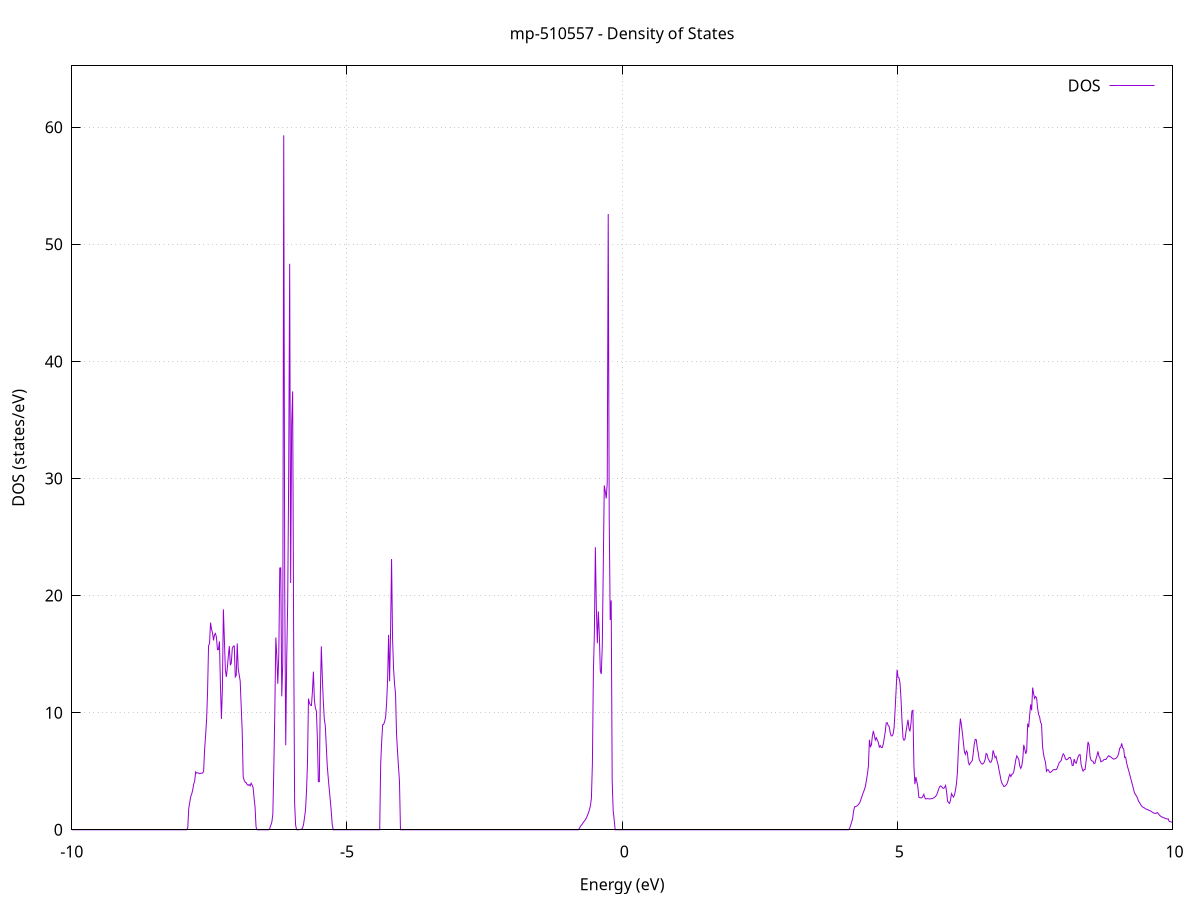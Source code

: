 set title 'mp-510557 - Density of States'
set xlabel 'Energy (eV)'
set ylabel 'DOS (states/eV)'
set grid
set xrange [-10:10]
set yrange [0:65.235]
set xzeroaxis lt -1
set terminal png size 800,600
set output 'mp-510557_dos_gnuplot.png'
plot '-' using 1:2 with lines title 'DOS'
-23.639300 0.000000
-23.621300 0.000000
-23.603300 0.000000
-23.585400 0.000000
-23.567400 0.000000
-23.549400 0.000000
-23.531400 0.000000
-23.513400 0.000000
-23.495500 0.000000
-23.477500 0.000000
-23.459500 0.000000
-23.441500 0.000000
-23.423600 0.000000
-23.405600 0.000000
-23.387600 0.000000
-23.369600 0.000000
-23.351700 0.000000
-23.333700 0.000000
-23.315700 0.000000
-23.297700 0.000000
-23.279800 0.000000
-23.261800 0.000000
-23.243800 0.000000
-23.225800 0.000000
-23.207900 0.000000
-23.189900 0.000000
-23.171900 0.000000
-23.153900 0.000000
-23.136000 0.000000
-23.118000 0.000000
-23.100000 0.000000
-23.082000 0.000000
-23.064100 0.000000
-23.046100 0.000000
-23.028100 0.000000
-23.010100 0.000000
-22.992200 0.000000
-22.974200 0.000000
-22.956200 0.000000
-22.938200 0.000000
-22.920200 0.000000
-22.902300 0.000000
-22.884300 0.000000
-22.866300 0.000000
-22.848300 0.000000
-22.830400 0.000000
-22.812400 0.000000
-22.794400 0.000000
-22.776400 0.000000
-22.758500 0.000000
-22.740500 0.000000
-22.722500 0.000000
-22.704500 0.000000
-22.686600 0.000000
-22.668600 0.000000
-22.650600 0.000000
-22.632600 0.000000
-22.614700 0.000000
-22.596700 0.000000
-22.578700 0.000000
-22.560700 0.000000
-22.542800 0.000000
-22.524800 0.000000
-22.506800 0.000000
-22.488800 0.000000
-22.470900 0.000000
-22.452900 0.000000
-22.434900 0.000000
-22.416900 0.000000
-22.399000 0.000000
-22.381000 0.000000
-22.363000 0.000000
-22.345000 0.000000
-22.327100 0.000000
-22.309100 0.000000
-22.291100 0.000000
-22.273100 0.000000
-22.255100 0.000000
-22.237200 0.000000
-22.219200 0.000000
-22.201200 0.000000
-22.183200 0.000000
-22.165300 0.000000
-22.147300 0.000000
-22.129300 0.000000
-22.111300 0.000000
-22.093400 0.000000
-22.075400 0.000000
-22.057400 0.000000
-22.039400 0.000000
-22.021500 0.000000
-22.003500 8.713000
-21.985500 101.823800
-21.967500 86.022000
-21.949600 0.000000
-21.931600 0.000000
-21.913600 0.000000
-21.895600 0.000000
-21.877700 0.000000
-21.859700 0.000000
-21.841700 0.000000
-21.823700 0.000000
-21.805800 0.000000
-21.787800 0.000000
-21.769800 0.000000
-21.751800 0.000000
-21.733900 0.000000
-21.715900 0.000000
-21.697900 0.000000
-21.679900 0.000000
-21.662000 0.000000
-21.644000 0.000000
-21.626000 0.000000
-21.608000 0.000000
-21.590000 0.000000
-21.572100 0.000000
-21.554100 0.000000
-21.536100 0.000000
-21.518100 0.000000
-21.500200 0.000000
-21.482200 0.000000
-21.464200 0.000000
-21.446200 0.000000
-21.428300 0.000000
-21.410300 0.000000
-21.392300 0.000000
-21.374300 0.000000
-21.356400 0.000000
-21.338400 0.000000
-21.320400 0.000000
-21.302400 0.000000
-21.284500 0.000000
-21.266500 0.000000
-21.248500 0.000000
-21.230500 0.000000
-21.212600 0.000000
-21.194600 0.000000
-21.176600 0.000000
-21.158600 0.000000
-21.140700 0.000000
-21.122700 0.000000
-21.104700 0.000000
-21.086700 0.000000
-21.068800 0.000000
-21.050800 0.000000
-21.032800 0.000000
-21.014800 0.000000
-20.996800 0.000000
-20.978900 0.000000
-20.960900 0.000000
-20.942900 0.000000
-20.924900 0.000000
-20.907000 0.000000
-20.889000 0.000000
-20.871000 0.000000
-20.853000 0.000000
-20.835100 0.000000
-20.817100 0.000000
-20.799100 0.000000
-20.781100 0.000000
-20.763200 0.000000
-20.745200 0.000000
-20.727200 0.000000
-20.709200 0.000000
-20.691300 0.000000
-20.673300 0.000000
-20.655300 0.000000
-20.637300 0.000000
-20.619400 0.000000
-20.601400 0.000000
-20.583400 0.000000
-20.565400 0.000000
-20.547500 0.000000
-20.529500 0.000000
-20.511500 0.000000
-20.493500 0.000000
-20.475600 0.000000
-20.457600 0.000000
-20.439600 0.000000
-20.421600 0.000000
-20.403700 0.000000
-20.385700 0.000000
-20.367700 0.000000
-20.349700 0.000000
-20.331700 0.000000
-20.313800 0.000000
-20.295800 0.000000
-20.277800 50.570800
-20.259800 45.095500
-20.241900 11.942000
-20.223900 40.891300
-20.205900 53.400100
-20.187900 0.544000
-20.170000 0.000000
-20.152000 0.000000
-20.134000 0.000000
-20.116000 0.000000
-20.098100 0.000000
-20.080100 0.000000
-20.062100 0.000000
-20.044100 0.000000
-20.026200 0.000000
-20.008200 0.000000
-19.990200 0.000000
-19.972200 0.000000
-19.954300 0.000000
-19.936300 0.000000
-19.918300 0.000000
-19.900300 0.000000
-19.882400 0.000000
-19.864400 0.000000
-19.846400 0.000000
-19.828400 0.000000
-19.810500 0.000000
-19.792500 0.000000
-19.774500 0.000000
-19.756500 0.000000
-19.738600 0.000000
-19.720600 0.000000
-19.702600 0.000000
-19.684600 0.000000
-19.666600 0.000000
-19.648700 0.000000
-19.630700 0.000000
-19.612700 0.000000
-19.594700 0.000000
-19.576800 0.000000
-19.558800 0.000000
-19.540800 0.000000
-19.522800 0.000000
-19.504900 0.000000
-19.486900 0.000000
-19.468900 0.000000
-19.450900 0.000000
-19.433000 0.000000
-19.415000 0.000000
-19.397000 0.000000
-19.379000 0.000000
-19.361100 0.000000
-19.343100 0.000000
-19.325100 0.000000
-19.307100 0.000000
-19.289200 0.000000
-19.271200 0.000000
-19.253200 0.000000
-19.235200 0.000000
-19.217300 0.000000
-19.199300 0.000000
-19.181300 0.000000
-19.163300 0.000000
-19.145400 0.000000
-19.127400 0.000000
-19.109400 0.000000
-19.091400 0.000000
-19.073400 0.000000
-19.055500 0.000000
-19.037500 0.000000
-19.019500 0.000000
-19.001500 0.000000
-18.983600 0.000000
-18.965600 0.000000
-18.947600 0.000000
-18.929600 0.000000
-18.911700 0.000000
-18.893700 0.000000
-18.875700 0.000000
-18.857700 0.000000
-18.839800 0.000000
-18.821800 0.000000
-18.803800 0.000000
-18.785800 0.000000
-18.767900 0.000000
-18.749900 0.000000
-18.731900 0.000000
-18.713900 0.000000
-18.696000 0.000000
-18.678000 0.000000
-18.660000 0.000000
-18.642000 0.000000
-18.624100 0.000000
-18.606100 0.000000
-18.588100 0.000000
-18.570100 0.000000
-18.552200 0.000000
-18.534200 0.000000
-18.516200 0.000000
-18.498200 0.000000
-18.480300 0.000000
-18.462300 0.000000
-18.444300 0.000000
-18.426300 0.000000
-18.408300 0.000000
-18.390400 0.000000
-18.372400 0.000000
-18.354400 0.000000
-18.336400 0.000000
-18.318500 0.000000
-18.300500 0.000000
-18.282500 0.000000
-18.264500 0.000000
-18.246600 0.000000
-18.228600 0.000000
-18.210600 0.000000
-18.192600 0.000000
-18.174700 0.000000
-18.156700 0.000000
-18.138700 0.000000
-18.120700 0.000000
-18.102800 0.000000
-18.084800 0.000000
-18.066800 0.000000
-18.048800 0.000000
-18.030900 0.000000
-18.012900 0.000000
-17.994900 0.000000
-17.976900 0.000000
-17.959000 0.000000
-17.941000 0.000000
-17.923000 0.000000
-17.905000 0.000000
-17.887100 0.000000
-17.869100 0.000000
-17.851100 0.000000
-17.833100 0.000000
-17.815200 0.000000
-17.797200 0.000000
-17.779200 0.000000
-17.761200 0.000000
-17.743200 0.000000
-17.725300 0.000000
-17.707300 0.000000
-17.689300 290.132900
-17.671300 0.000000
-17.653400 0.000000
-17.635400 0.000000
-17.617400 0.000000
-17.599400 0.000000
-17.581500 0.000000
-17.563500 0.000000
-17.545500 0.000000
-17.527500 0.000000
-17.509600 0.000000
-17.491600 0.000000
-17.473600 0.000000
-17.455600 0.000000
-17.437700 0.000000
-17.419700 0.000000
-17.401700 0.000000
-17.383700 0.000000
-17.365800 0.000000
-17.347800 0.000000
-17.329800 0.000000
-17.311800 0.000000
-17.293900 0.000000
-17.275900 0.000000
-17.257900 0.000000
-17.239900 0.000000
-17.222000 0.000000
-17.204000 0.000000
-17.186000 0.000000
-17.168000 0.000000
-17.150000 0.000000
-17.132100 0.000000
-17.114100 0.000000
-17.096100 0.000000
-17.078100 0.000000
-17.060200 0.000000
-17.042200 0.000000
-17.024200 0.000000
-17.006200 0.000000
-16.988300 0.000000
-16.970300 0.000000
-16.952300 0.000000
-16.934300 0.000000
-16.916400 0.000000
-16.898400 0.000000
-16.880400 0.000000
-16.862400 0.000000
-16.844500 0.000000
-16.826500 0.000000
-16.808500 0.000000
-16.790500 0.000000
-16.772600 0.000000
-16.754600 0.000000
-16.736600 0.000000
-16.718600 0.000000
-16.700700 0.000000
-16.682700 0.000000
-16.664700 0.000000
-16.646700 0.000000
-16.628800 0.000000
-16.610800 0.000000
-16.592800 0.000000
-16.574800 0.000000
-16.556900 0.000000
-16.538900 0.000000
-16.520900 0.000000
-16.502900 0.000000
-16.484900 0.000000
-16.467000 0.000000
-16.449000 0.000000
-16.431000 0.000000
-16.413000 0.000000
-16.395100 0.000000
-16.377100 0.000000
-16.359100 0.000000
-16.341100 0.000000
-16.323200 0.000000
-16.305200 0.000000
-16.287200 0.000000
-16.269200 0.000000
-16.251300 0.000000
-16.233300 0.000000
-16.215300 0.000000
-16.197300 0.000000
-16.179400 0.000000
-16.161400 0.000000
-16.143400 0.000000
-16.125400 0.000000
-16.107500 0.000000
-16.089500 0.000000
-16.071500 0.000000
-16.053500 0.000000
-16.035600 0.000000
-16.017600 0.000000
-15.999600 0.000000
-15.981600 0.000000
-15.963700 0.000000
-15.945700 0.000000
-15.927700 0.000000
-15.909700 0.000000
-15.891800 0.000000
-15.873800 0.000000
-15.855800 0.000000
-15.837800 0.000000
-15.819800 0.000000
-15.801900 0.000000
-15.783900 0.000000
-15.765900 0.000000
-15.747900 0.000000
-15.730000 0.000000
-15.712000 0.000000
-15.694000 0.000000
-15.676000 0.000000
-15.658100 0.000000
-15.640100 0.000000
-15.622100 0.000000
-15.604100 0.000000
-15.586200 0.000000
-15.568200 0.000000
-15.550200 0.000000
-15.532200 0.000000
-15.514300 0.000000
-15.496300 0.000000
-15.478300 0.000000
-15.460300 0.000000
-15.442400 0.000000
-15.424400 0.000000
-15.406400 0.000000
-15.388400 0.000000
-15.370500 0.000000
-15.352500 0.000000
-15.334500 0.000000
-15.316500 0.000000
-15.298600 0.000000
-15.280600 0.000000
-15.262600 0.000000
-15.244600 0.000000
-15.226700 0.000000
-15.208700 0.000000
-15.190700 0.000000
-15.172700 0.000000
-15.154700 0.000000
-15.136800 0.000000
-15.118800 0.000000
-15.100800 0.000000
-15.082800 0.000000
-15.064900 0.000000
-15.046900 0.000000
-15.028900 0.000000
-15.010900 0.000000
-14.993000 0.000000
-14.975000 0.000000
-14.957000 0.000000
-14.939000 0.000000
-14.921100 0.000000
-14.903100 0.000000
-14.885100 0.000000
-14.867100 0.000000
-14.849200 0.000000
-14.831200 0.000000
-14.813200 0.000000
-14.795200 0.000000
-14.777300 0.000000
-14.759300 0.000000
-14.741300 0.000000
-14.723300 0.000000
-14.705400 0.000000
-14.687400 0.000000
-14.669400 0.000000
-14.651400 0.000000
-14.633500 0.000000
-14.615500 0.000000
-14.597500 0.000000
-14.579500 0.000000
-14.561500 0.000000
-14.543600 0.000000
-14.525600 0.000000
-14.507600 0.000000
-14.489600 0.000000
-14.471700 0.000000
-14.453700 0.000000
-14.435700 0.000000
-14.417700 0.000000
-14.399800 0.000000
-14.381800 0.000000
-14.363800 0.000000
-14.345800 0.000000
-14.327900 0.000000
-14.309900 0.000000
-14.291900 0.000000
-14.273900 0.000000
-14.256000 0.000000
-14.238000 0.000000
-14.220000 0.000000
-14.202000 0.000000
-14.184100 0.000000
-14.166100 0.000000
-14.148100 0.000000
-14.130100 0.000000
-14.112200 0.000000
-14.094200 0.000000
-14.076200 0.000000
-14.058200 0.000000
-14.040300 0.000000
-14.022300 0.000000
-14.004300 0.000000
-13.986300 0.000000
-13.968400 0.000000
-13.950400 0.000000
-13.932400 0.000000
-13.914400 0.000000
-13.896400 0.000000
-13.878500 0.000000
-13.860500 0.000000
-13.842500 0.000000
-13.824500 0.000000
-13.806600 0.000000
-13.788600 0.000000
-13.770600 0.000000
-13.752600 0.000000
-13.734700 0.000000
-13.716700 0.000000
-13.698700 0.000000
-13.680700 0.000000
-13.662800 0.000000
-13.644800 0.000000
-13.626800 0.000000
-13.608800 0.000000
-13.590900 0.000000
-13.572900 0.000000
-13.554900 0.000000
-13.536900 0.000000
-13.519000 0.000000
-13.501000 0.000000
-13.483000 0.000000
-13.465000 0.000000
-13.447100 0.000000
-13.429100 0.000000
-13.411100 0.000000
-13.393100 0.000000
-13.375200 0.000000
-13.357200 0.000000
-13.339200 0.000000
-13.321200 0.000000
-13.303300 0.000000
-13.285300 0.000000
-13.267300 0.000000
-13.249300 0.000000
-13.231300 0.000000
-13.213400 0.000000
-13.195400 0.000000
-13.177400 0.000000
-13.159400 0.000000
-13.141500 0.000000
-13.123500 0.000000
-13.105500 0.000000
-13.087500 0.000000
-13.069600 0.000000
-13.051600 0.000000
-13.033600 0.000000
-13.015600 0.000000
-12.997700 0.000000
-12.979700 0.000000
-12.961700 0.000000
-12.943700 0.000000
-12.925800 0.000000
-12.907800 0.000000
-12.889800 0.000000
-12.871800 0.000000
-12.853900 0.000000
-12.835900 0.000000
-12.817900 0.000000
-12.799900 0.000000
-12.782000 0.000000
-12.764000 0.000000
-12.746000 0.000000
-12.728000 0.000000
-12.710100 0.000000
-12.692100 0.000000
-12.674100 0.000000
-12.656100 0.000000
-12.638100 0.000000
-12.620200 0.000000
-12.602200 0.000000
-12.584200 0.000000
-12.566200 0.000000
-12.548300 0.000000
-12.530300 0.000000
-12.512300 0.000000
-12.494300 0.000000
-12.476400 0.000000
-12.458400 0.000000
-12.440400 0.000000
-12.422400 0.000000
-12.404500 0.000000
-12.386500 0.000000
-12.368500 0.000000
-12.350500 0.000000
-12.332600 0.000000
-12.314600 0.000000
-12.296600 0.000000
-12.278600 0.000000
-12.260700 0.000000
-12.242700 0.000000
-12.224700 0.000000
-12.206700 0.000000
-12.188800 0.000000
-12.170800 0.000000
-12.152800 0.000000
-12.134800 0.000000
-12.116900 0.000000
-12.098900 0.000000
-12.080900 0.000000
-12.062900 0.000000
-12.045000 0.000000
-12.027000 0.000000
-12.009000 0.000000
-11.991000 0.000000
-11.973000 0.000000
-11.955100 0.000000
-11.937100 0.000000
-11.919100 0.000000
-11.901100 0.000000
-11.883200 0.000000
-11.865200 0.000000
-11.847200 0.000000
-11.829200 0.000000
-11.811300 0.000000
-11.793300 0.000000
-11.775300 0.000000
-11.757300 0.000000
-11.739400 0.000000
-11.721400 0.000000
-11.703400 0.000000
-11.685400 0.000000
-11.667500 0.000000
-11.649500 0.000000
-11.631500 0.000000
-11.613500 0.000000
-11.595600 0.000000
-11.577600 0.000000
-11.559600 0.000000
-11.541600 0.000000
-11.523700 0.000000
-11.505700 0.000000
-11.487700 0.000000
-11.469700 0.000000
-11.451800 0.000000
-11.433800 0.000000
-11.415800 0.000000
-11.397800 0.000000
-11.379900 0.000000
-11.361900 0.000000
-11.343900 0.000000
-11.325900 0.000000
-11.307900 0.000000
-11.290000 0.000000
-11.272000 0.000000
-11.254000 0.000000
-11.236000 0.000000
-11.218100 0.000000
-11.200100 0.000000
-11.182100 0.000000
-11.164100 0.000000
-11.146200 0.000000
-11.128200 0.000000
-11.110200 0.000000
-11.092200 0.000000
-11.074300 0.000000
-11.056300 0.000000
-11.038300 0.000000
-11.020300 0.000000
-11.002400 0.000000
-10.984400 0.000000
-10.966400 0.000000
-10.948400 0.000000
-10.930500 0.000000
-10.912500 0.000000
-10.894500 0.000000
-10.876500 0.000000
-10.858600 0.000000
-10.840600 0.000000
-10.822600 0.000000
-10.804600 0.000000
-10.786700 0.000000
-10.768700 0.000000
-10.750700 0.000000
-10.732700 0.000000
-10.714700 0.000000
-10.696800 0.000000
-10.678800 0.000000
-10.660800 0.000000
-10.642800 0.000000
-10.624900 0.000000
-10.606900 0.000000
-10.588900 0.000000
-10.570900 0.000000
-10.553000 0.000000
-10.535000 0.000000
-10.517000 0.000000
-10.499000 0.000000
-10.481100 0.000000
-10.463100 0.000000
-10.445100 0.000000
-10.427100 0.000000
-10.409200 0.000000
-10.391200 0.000000
-10.373200 0.000000
-10.355200 0.000000
-10.337300 0.000000
-10.319300 0.000000
-10.301300 0.000000
-10.283300 0.000000
-10.265400 0.000000
-10.247400 0.000000
-10.229400 0.000000
-10.211400 0.000000
-10.193500 0.000000
-10.175500 0.000000
-10.157500 0.000000
-10.139500 0.000000
-10.121600 0.000000
-10.103600 0.000000
-10.085600 0.000000
-10.067600 0.000000
-10.049600 0.000000
-10.031700 0.000000
-10.013700 0.000000
-9.995700 0.000000
-9.977700 0.000000
-9.959800 0.000000
-9.941800 0.000000
-9.923800 0.000000
-9.905800 0.000000
-9.887900 0.000000
-9.869900 0.000000
-9.851900 0.000000
-9.833900 0.000000
-9.816000 0.000000
-9.798000 0.000000
-9.780000 0.000000
-9.762000 0.000000
-9.744100 0.000000
-9.726100 0.000000
-9.708100 0.000000
-9.690100 0.000000
-9.672200 0.000000
-9.654200 0.000000
-9.636200 0.000000
-9.618200 0.000000
-9.600300 0.000000
-9.582300 0.000000
-9.564300 0.000000
-9.546300 0.000000
-9.528400 0.000000
-9.510400 0.000000
-9.492400 0.000000
-9.474400 0.000000
-9.456500 0.000000
-9.438500 0.000000
-9.420500 0.000000
-9.402500 0.000000
-9.384500 0.000000
-9.366600 0.000000
-9.348600 0.000000
-9.330600 0.000000
-9.312600 0.000000
-9.294700 0.000000
-9.276700 0.000000
-9.258700 0.000000
-9.240700 0.000000
-9.222800 0.000000
-9.204800 0.000000
-9.186800 0.000000
-9.168800 0.000000
-9.150900 0.000000
-9.132900 0.000000
-9.114900 0.000000
-9.096900 0.000000
-9.079000 0.000000
-9.061000 0.000000
-9.043000 0.000000
-9.025000 0.000000
-9.007100 0.000000
-8.989100 0.000000
-8.971100 0.000000
-8.953100 0.000000
-8.935200 0.000000
-8.917200 0.000000
-8.899200 0.000000
-8.881200 0.000000
-8.863300 0.000000
-8.845300 0.000000
-8.827300 0.000000
-8.809300 0.000000
-8.791300 0.000000
-8.773400 0.000000
-8.755400 0.000000
-8.737400 0.000000
-8.719400 0.000000
-8.701500 0.000000
-8.683500 0.000000
-8.665500 0.000000
-8.647500 0.000000
-8.629600 0.000000
-8.611600 0.000000
-8.593600 0.000000
-8.575600 0.000000
-8.557700 0.000000
-8.539700 0.000000
-8.521700 0.000000
-8.503700 0.000000
-8.485800 0.000000
-8.467800 0.000000
-8.449800 0.000000
-8.431800 0.000000
-8.413900 0.000000
-8.395900 0.000000
-8.377900 0.000000
-8.359900 0.000000
-8.342000 0.000000
-8.324000 0.000000
-8.306000 0.000000
-8.288000 0.000000
-8.270100 0.000000
-8.252100 0.000000
-8.234100 0.000000
-8.216100 0.000000
-8.198200 0.000000
-8.180200 0.000000
-8.162200 0.000000
-8.144200 0.000000
-8.126200 0.000000
-8.108300 0.000000
-8.090300 0.000000
-8.072300 0.000000
-8.054300 0.000000
-8.036400 0.000000
-8.018400 0.000000
-8.000400 0.000000
-7.982400 0.000000
-7.964500 0.000000
-7.946500 0.000000
-7.928500 0.000000
-7.910500 0.000000
-7.892600 0.182500
-7.874600 1.818000
-7.856600 2.359100
-7.838600 2.834100
-7.820700 3.061700
-7.802700 3.412300
-7.784700 3.894700
-7.766700 4.192600
-7.748800 4.944200
-7.730800 4.841700
-7.712800 4.865900
-7.694800 4.842100
-7.676900 4.788300
-7.658900 4.827500
-7.640900 4.837900
-7.622900 4.842300
-7.605000 4.989500
-7.587000 6.818900
-7.569000 8.038100
-7.551000 9.358900
-7.533100 11.768000
-7.515100 15.705000
-7.497100 15.920300
-7.479100 17.682900
-7.461100 17.134500
-7.443200 16.808400
-7.425200 16.170400
-7.407200 16.657800
-7.389200 16.765400
-7.371300 16.422200
-7.353300 15.379500
-7.335300 15.391200
-7.317300 16.087600
-7.299400 12.415500
-7.281400 9.461700
-7.263400 12.045200
-7.245400 18.824200
-7.227500 16.244800
-7.209500 13.659900
-7.191500 13.051800
-7.173500 13.828200
-7.155600 14.847200
-7.137600 15.683500
-7.119600 14.050000
-7.101600 14.237300
-7.083700 15.483900
-7.065700 15.673100
-7.047700 15.694100
-7.029700 13.057400
-7.011800 13.197200
-6.993800 15.915100
-6.975800 13.741800
-6.957800 13.213800
-6.939900 12.694500
-6.921900 10.531600
-6.903900 8.487200
-6.885900 4.530500
-6.867900 4.234500
-6.850000 4.067500
-6.832000 4.032100
-6.814000 3.872800
-6.796000 3.796300
-6.778100 3.864200
-6.760100 3.750000
-6.742100 3.977300
-6.724100 3.826800
-6.706200 3.628600
-6.688200 2.734400
-6.670200 1.958400
-6.652200 0.246800
-6.634300 0.000000
-6.616300 0.000000
-6.598300 0.000000
-6.580300 0.000000
-6.562400 0.000000
-6.544400 0.000000
-6.526400 0.000000
-6.508400 0.000000
-6.490500 0.000000
-6.472500 0.000000
-6.454500 0.000000
-6.436500 0.000000
-6.418600 0.000000
-6.400600 0.149200
-6.382600 0.400500
-6.364600 0.667000
-6.346700 1.346900
-6.328700 5.426500
-6.310700 10.186700
-6.292700 16.420300
-6.274800 14.843300
-6.256800 12.465200
-6.238800 14.943000
-6.220800 22.351100
-6.202800 22.366900
-6.184900 11.396300
-6.166900 14.189200
-6.148900 59.304800
-6.130900 20.702200
-6.113000 7.219500
-6.095000 14.527300
-6.077000 19.505300
-6.059000 30.270400
-6.041100 48.330300
-6.023100 21.072900
-6.005100 34.572600
-5.987100 37.436500
-5.969200 17.105300
-5.951200 2.312700
-5.933200 0.406600
-5.915200 0.011100
-5.897300 0.000600
-5.879300 0.005100
-5.861300 0.013900
-5.843300 0.027100
-5.825400 0.044600
-5.807400 0.145400
-5.789400 0.454200
-5.771400 1.029400
-5.753500 1.694300
-5.735500 3.259100
-5.717500 5.723400
-5.699500 11.201500
-5.681600 10.816200
-5.663600 10.637700
-5.645600 10.616000
-5.627600 11.795900
-5.609700 13.502100
-5.591700 11.039400
-5.573700 10.387000
-5.555700 10.147700
-5.537700 7.796700
-5.519800 4.100200
-5.501800 4.109700
-5.483800 11.636000
-5.465800 15.665900
-5.447900 12.996500
-5.429900 10.989300
-5.411900 9.469300
-5.393900 8.887000
-5.376000 7.148500
-5.358000 5.448100
-5.340000 4.409500
-5.322000 3.463500
-5.304100 2.575500
-5.286100 1.590800
-5.268100 0.452600
-5.250100 0.000000
-5.232200 0.000000
-5.214200 0.000000
-5.196200 0.000000
-5.178200 0.000000
-5.160300 0.000000
-5.142300 0.000000
-5.124300 0.000000
-5.106300 0.000000
-5.088400 0.000000
-5.070400 0.000000
-5.052400 0.000000
-5.034400 0.000000
-5.016500 0.000000
-4.998500 0.000000
-4.980500 0.000000
-4.962500 0.000000
-4.944500 0.000000
-4.926600 0.000000
-4.908600 0.000000
-4.890600 0.000000
-4.872600 0.000000
-4.854700 0.000000
-4.836700 0.000000
-4.818700 0.000000
-4.800700 0.000000
-4.782800 0.000000
-4.764800 0.000000
-4.746800 0.000000
-4.728800 0.000000
-4.710900 0.000000
-4.692900 0.000000
-4.674900 0.000000
-4.656900 0.000000
-4.639000 0.000000
-4.621000 0.000000
-4.603000 0.000000
-4.585000 0.000000
-4.567100 0.000000
-4.549100 0.000000
-4.531100 0.000000
-4.513100 0.000000
-4.495200 0.000000
-4.477200 0.000000
-4.459200 0.000000
-4.441200 0.000000
-4.423300 0.000000
-4.405300 0.000000
-4.387300 5.641000
-4.369300 7.531500
-4.351400 8.961500
-4.333400 9.001700
-4.315400 9.246500
-4.297400 9.636100
-4.279400 10.857300
-4.261500 12.850100
-4.243500 16.644000
-4.225500 12.682000
-4.207500 16.955700
-4.189600 23.123800
-4.171600 16.353300
-4.153600 13.775200
-4.135600 12.458100
-4.117700 11.609200
-4.099700 8.217800
-4.081700 6.696200
-4.063700 5.389800
-4.045800 4.110100
-4.027800 0.000000
-4.009800 0.000000
-3.991800 0.000000
-3.973900 0.000000
-3.955900 0.000000
-3.937900 0.000000
-3.919900 0.000000
-3.902000 0.000000
-3.884000 0.000000
-3.866000 0.000000
-3.848000 0.000000
-3.830100 0.000000
-3.812100 0.000000
-3.794100 0.000000
-3.776100 0.000000
-3.758200 0.000000
-3.740200 0.000000
-3.722200 0.000000
-3.704200 0.000000
-3.686300 0.000000
-3.668300 0.000000
-3.650300 0.000000
-3.632300 0.000000
-3.614300 0.000000
-3.596400 0.000000
-3.578400 0.000000
-3.560400 0.000000
-3.542400 0.000000
-3.524500 0.000000
-3.506500 0.000000
-3.488500 0.000000
-3.470500 0.000000
-3.452600 0.000000
-3.434600 0.000000
-3.416600 0.000000
-3.398600 0.000000
-3.380700 0.000000
-3.362700 0.000000
-3.344700 0.000000
-3.326700 0.000000
-3.308800 0.000000
-3.290800 0.000000
-3.272800 0.000000
-3.254800 0.000000
-3.236900 0.000000
-3.218900 0.000000
-3.200900 0.000000
-3.182900 0.000000
-3.165000 0.000000
-3.147000 0.000000
-3.129000 0.000000
-3.111000 0.000000
-3.093100 0.000000
-3.075100 0.000000
-3.057100 0.000000
-3.039100 0.000000
-3.021100 0.000000
-3.003200 0.000000
-2.985200 0.000000
-2.967200 0.000000
-2.949200 0.000000
-2.931300 0.000000
-2.913300 0.000000
-2.895300 0.000000
-2.877300 0.000000
-2.859400 0.000000
-2.841400 0.000000
-2.823400 0.000000
-2.805400 0.000000
-2.787500 0.000000
-2.769500 0.000000
-2.751500 0.000000
-2.733500 0.000000
-2.715600 0.000000
-2.697600 0.000000
-2.679600 0.000000
-2.661600 0.000000
-2.643700 0.000000
-2.625700 0.000000
-2.607700 0.000000
-2.589700 0.000000
-2.571800 0.000000
-2.553800 0.000000
-2.535800 0.000000
-2.517800 0.000000
-2.499900 0.000000
-2.481900 0.000000
-2.463900 0.000000
-2.445900 0.000000
-2.428000 0.000000
-2.410000 0.000000
-2.392000 0.000000
-2.374000 0.000000
-2.356000 0.000000
-2.338100 0.000000
-2.320100 0.000000
-2.302100 0.000000
-2.284100 0.000000
-2.266200 0.000000
-2.248200 0.000000
-2.230200 0.000000
-2.212200 0.000000
-2.194300 0.000000
-2.176300 0.000000
-2.158300 0.000000
-2.140300 0.000000
-2.122400 0.000000
-2.104400 0.000000
-2.086400 0.000000
-2.068400 0.000000
-2.050500 0.000000
-2.032500 0.000000
-2.014500 0.000000
-1.996500 0.000000
-1.978600 0.000000
-1.960600 0.000000
-1.942600 0.000000
-1.924600 0.000000
-1.906700 0.000000
-1.888700 0.000000
-1.870700 0.000000
-1.852700 0.000000
-1.834800 0.000000
-1.816800 0.000000
-1.798800 0.000000
-1.780800 0.000000
-1.762900 0.000000
-1.744900 0.000000
-1.726900 0.000000
-1.708900 0.000000
-1.690900 0.000000
-1.673000 0.000000
-1.655000 0.000000
-1.637000 0.000000
-1.619000 0.000000
-1.601100 0.000000
-1.583100 0.000000
-1.565100 0.000000
-1.547100 0.000000
-1.529200 0.000000
-1.511200 0.000000
-1.493200 0.000000
-1.475200 0.000000
-1.457300 0.000000
-1.439300 0.000000
-1.421300 0.000000
-1.403300 0.000000
-1.385400 0.000000
-1.367400 0.000000
-1.349400 0.000000
-1.331400 0.000000
-1.313500 0.000000
-1.295500 0.000000
-1.277500 0.000000
-1.259500 0.000000
-1.241600 0.000000
-1.223600 0.000000
-1.205600 0.000000
-1.187600 0.000000
-1.169700 0.000000
-1.151700 0.000000
-1.133700 0.000000
-1.115700 0.000000
-1.097800 0.000000
-1.079800 0.000000
-1.061800 0.000000
-1.043800 0.000000
-1.025800 0.000000
-1.007900 0.000000
-0.989900 0.000000
-0.971900 0.000000
-0.953900 0.000000
-0.936000 0.000000
-0.918000 0.000000
-0.900000 0.000000
-0.882000 0.000000
-0.864100 0.000000
-0.846100 0.000000
-0.828100 0.000000
-0.810100 0.000000
-0.792200 0.000000
-0.774200 0.151100
-0.756200 0.298600
-0.738200 0.400300
-0.720300 0.513200
-0.702300 0.658800
-0.684300 0.751600
-0.666300 0.868700
-0.648400 1.022600
-0.630400 1.226800
-0.612400 1.451000
-0.594400 1.697600
-0.576500 2.069200
-0.558500 2.697100
-0.540500 5.630200
-0.522500 13.438600
-0.504600 16.777200
-0.486600 24.131800
-0.468600 18.907500
-0.450600 15.931500
-0.432600 18.644400
-0.414700 16.668700
-0.396700 13.557300
-0.378700 13.309200
-0.360700 15.731000
-0.342800 22.440000
-0.324800 29.400500
-0.306800 28.894300
-0.288800 28.293000
-0.270900 29.636500
-0.252900 52.585200
-0.234900 26.674300
-0.216900 17.916200
-0.199000 19.587800
-0.181000 4.183400
-0.163000 1.625300
-0.145000 0.879200
-0.127100 0.000000
-0.109100 0.000000
-0.091100 0.000000
-0.073100 0.000000
-0.055200 0.000000
-0.037200 0.000000
-0.019200 0.000000
-0.001200 0.000000
0.016700 0.000000
0.034700 0.000000
0.052700 0.000000
0.070700 0.000000
0.088600 0.000000
0.106600 0.000000
0.124600 0.000000
0.142600 0.000000
0.160500 0.000000
0.178500 0.000000
0.196500 0.000000
0.214500 0.000000
0.232500 0.000000
0.250400 0.000000
0.268400 0.000000
0.286400 0.000000
0.304400 0.000000
0.322300 0.000000
0.340300 0.000000
0.358300 0.000000
0.376300 0.000000
0.394200 0.000000
0.412200 0.000000
0.430200 0.000000
0.448200 0.000000
0.466100 0.000000
0.484100 0.000000
0.502100 0.000000
0.520100 0.000000
0.538000 0.000000
0.556000 0.000000
0.574000 0.000000
0.592000 0.000000
0.609900 0.000000
0.627900 0.000000
0.645900 0.000000
0.663900 0.000000
0.681800 0.000000
0.699800 0.000000
0.717800 0.000000
0.735800 0.000000
0.753700 0.000000
0.771700 0.000000
0.789700 0.000000
0.807700 0.000000
0.825600 0.000000
0.843600 0.000000
0.861600 0.000000
0.879600 0.000000
0.897600 0.000000
0.915500 0.000000
0.933500 0.000000
0.951500 0.000000
0.969500 0.000000
0.987400 0.000000
1.005400 0.000000
1.023400 0.000000
1.041400 0.000000
1.059300 0.000000
1.077300 0.000000
1.095300 0.000000
1.113300 0.000000
1.131200 0.000000
1.149200 0.000000
1.167200 0.000000
1.185200 0.000000
1.203100 0.000000
1.221100 0.000000
1.239100 0.000000
1.257100 0.000000
1.275000 0.000000
1.293000 0.000000
1.311000 0.000000
1.329000 0.000000
1.346900 0.000000
1.364900 0.000000
1.382900 0.000000
1.400900 0.000000
1.418800 0.000000
1.436800 0.000000
1.454800 0.000000
1.472800 0.000000
1.490800 0.000000
1.508700 0.000000
1.526700 0.000000
1.544700 0.000000
1.562700 0.000000
1.580600 0.000000
1.598600 0.000000
1.616600 0.000000
1.634600 0.000000
1.652500 0.000000
1.670500 0.000000
1.688500 0.000000
1.706500 0.000000
1.724400 0.000000
1.742400 0.000000
1.760400 0.000000
1.778400 0.000000
1.796300 0.000000
1.814300 0.000000
1.832300 0.000000
1.850300 0.000000
1.868200 0.000000
1.886200 0.000000
1.904200 0.000000
1.922200 0.000000
1.940100 0.000000
1.958100 0.000000
1.976100 0.000000
1.994100 0.000000
2.012000 0.000000
2.030000 0.000000
2.048000 0.000000
2.066000 0.000000
2.083900 0.000000
2.101900 0.000000
2.119900 0.000000
2.137900 0.000000
2.155900 0.000000
2.173800 0.000000
2.191800 0.000000
2.209800 0.000000
2.227800 0.000000
2.245700 0.000000
2.263700 0.000000
2.281700 0.000000
2.299700 0.000000
2.317600 0.000000
2.335600 0.000000
2.353600 0.000000
2.371600 0.000000
2.389500 0.000000
2.407500 0.000000
2.425500 0.000000
2.443500 0.000000
2.461400 0.000000
2.479400 0.000000
2.497400 0.000000
2.515400 0.000000
2.533300 0.000000
2.551300 0.000000
2.569300 0.000000
2.587300 0.000000
2.605200 0.000000
2.623200 0.000000
2.641200 0.000000
2.659200 0.000000
2.677100 0.000000
2.695100 0.000000
2.713100 0.000000
2.731100 0.000000
2.749000 0.000000
2.767000 0.000000
2.785000 0.000000
2.803000 0.000000
2.821000 0.000000
2.838900 0.000000
2.856900 0.000000
2.874900 0.000000
2.892900 0.000000
2.910800 0.000000
2.928800 0.000000
2.946800 0.000000
2.964800 0.000000
2.982700 0.000000
3.000700 0.000000
3.018700 0.000000
3.036700 0.000000
3.054600 0.000000
3.072600 0.000000
3.090600 0.000000
3.108600 0.000000
3.126500 0.000000
3.144500 0.000000
3.162500 0.000000
3.180500 0.000000
3.198400 0.000000
3.216400 0.000000
3.234400 0.000000
3.252400 0.000000
3.270300 0.000000
3.288300 0.000000
3.306300 0.000000
3.324300 0.000000
3.342200 0.000000
3.360200 0.000000
3.378200 0.000000
3.396200 0.000000
3.414200 0.000000
3.432100 0.000000
3.450100 0.000000
3.468100 0.000000
3.486100 0.000000
3.504000 0.000000
3.522000 0.000000
3.540000 0.000000
3.558000 0.000000
3.575900 0.000000
3.593900 0.000000
3.611900 0.000000
3.629900 0.000000
3.647800 0.000000
3.665800 0.000000
3.683800 0.000000
3.701800 0.000000
3.719700 0.000000
3.737700 0.000000
3.755700 0.000000
3.773700 0.000000
3.791600 0.000000
3.809600 0.000000
3.827600 0.000000
3.845600 0.000000
3.863500 0.000000
3.881500 0.000000
3.899500 0.000000
3.917500 0.000000
3.935400 0.000000
3.953400 0.000000
3.971400 0.000000
3.989400 0.000000
4.007300 0.000000
4.025300 0.000000
4.043300 0.000000
4.061300 0.000000
4.079300 0.000000
4.097200 0.000000
4.115200 0.000000
4.133200 0.123100
4.151200 0.378400
4.169100 0.642400
4.187100 0.935900
4.205100 1.591200
4.223100 1.949500
4.241000 1.986600
4.259000 2.017000
4.277000 2.073600
4.295000 2.166700
4.312900 2.272000
4.330900 2.481800
4.348900 2.730400
4.366900 2.998600
4.384800 3.212200
4.402800 3.444500
4.420800 3.726500
4.438800 4.223900
4.456700 4.768600
4.474700 5.430700
4.492700 7.681600
4.510700 7.097500
4.528600 7.232500
4.546600 8.001000
4.564600 8.436400
4.582600 8.061500
4.600500 7.663800
4.618500 7.858000
4.636500 7.647100
4.654500 7.464600
4.672400 7.061400
4.690400 7.182000
4.708400 7.017900
4.726400 7.033400
4.744400 7.312800
4.762300 7.815500
4.780300 8.362900
4.798300 9.124100
4.816300 9.144100
4.834200 8.900200
4.852200 8.825900
4.870200 8.312400
4.888200 8.017500
4.906100 8.023400
4.924100 8.183400
4.942100 8.755600
4.960100 10.285800
4.978000 11.944800
4.996000 13.670400
5.014000 12.998200
5.032000 12.965900
5.049900 12.484500
5.067900 11.097600
5.085900 9.207900
5.103900 7.817200
5.121800 7.644500
5.139800 7.751000
5.157800 8.390600
5.175800 8.897800
5.193700 9.395100
5.211700 8.636100
5.229700 8.408100
5.247700 9.064800
5.265600 10.133900
5.283600 10.200100
5.301600 5.418000
5.319600 3.892900
5.337600 4.498900
5.355500 4.093300
5.373500 3.631300
5.391500 2.771900
5.409500 2.738000
5.427400 2.730000
5.445400 2.735300
5.463400 2.859900
5.481400 3.026800
5.499300 2.732600
5.517300 2.631400
5.535300 2.655100
5.553300 2.660500
5.571200 2.637100
5.589200 2.638000
5.607200 2.646100
5.625200 2.657600
5.643100 2.683800
5.661100 2.724900
5.679100 2.780800
5.697100 2.861100
5.715000 2.987500
5.733000 3.206100
5.751000 3.470000
5.769000 3.670500
5.786900 3.747900
5.804900 3.683600
5.822900 3.570400
5.840900 3.540500
5.858800 3.617000
5.876800 3.781100
5.894800 3.267200
5.912800 2.462000
5.930700 2.311400
5.948700 2.252200
5.966700 2.544900
5.984700 3.086900
6.002700 2.924200
6.020600 2.793500
6.038600 2.976400
6.056600 3.385700
6.074600 3.943900
6.092500 4.959300
6.110500 6.924600
6.128500 8.444200
6.146500 9.494300
6.164400 8.969800
6.182400 8.248900
6.200400 7.463900
6.218400 6.676500
6.236300 6.436600
6.254300 6.733300
6.272300 6.596700
6.290300 5.791600
6.308200 5.546900
6.326200 5.695800
6.344200 5.797300
6.362200 5.912800
6.380100 6.557400
6.398100 7.325300
6.416100 7.722500
6.434100 7.696500
6.452000 7.047600
6.470000 6.567900
6.488000 5.992500
6.506000 5.829900
6.523900 5.681300
6.541900 5.610300
6.559900 5.647900
6.577900 5.758900
6.595800 6.000500
6.613800 6.518400
6.631800 6.445500
6.649800 6.074000
6.667800 5.916100
6.685700 5.761100
6.703700 5.780100
6.721700 6.013100
6.739700 6.780400
6.757600 6.501700
6.775600 6.161500
6.793600 6.256700
6.811600 5.889100
6.829500 5.599200
6.847500 5.109000
6.865500 4.706000
6.883500 4.239300
6.901400 3.970600
6.919400 3.838900
6.937400 3.685300
6.955400 3.723400
6.973300 3.799900
6.991300 3.915700
7.009300 4.157100
7.027300 4.525100
7.045200 4.731400
7.063200 4.543700
7.081200 4.735700
7.099200 4.778100
7.117100 4.979700
7.135100 5.471200
7.153100 5.992500
7.171100 6.313800
7.189000 6.169000
7.207000 6.002200
7.225000 5.434800
7.243000 5.240900
7.261000 5.457300
7.278900 6.001600
7.296900 7.250900
7.314900 6.921500
7.332900 6.488900
7.350800 6.732900
7.368800 9.059300
7.386800 8.755900
7.404800 9.801500
7.422700 10.707300
7.440700 10.201500
7.458700 12.142500
7.476700 11.595200
7.494600 11.217000
7.512600 11.379900
7.530600 11.264300
7.548600 10.402100
7.566500 9.838500
7.584500 9.670300
7.602500 9.176400
7.620500 9.022300
7.638400 7.132400
7.656400 6.474600
7.674400 6.062600
7.692400 5.764200
7.710300 4.994000
7.728300 5.133600
7.746300 5.116500
7.764300 4.922500
7.782200 4.897400
7.800200 4.952600
7.818200 5.051900
7.836200 5.138200
7.854100 5.146100
7.872100 5.121700
7.890100 5.153700
7.908100 5.281500
7.926100 5.564300
7.944000 5.747200
7.962000 5.831400
7.980000 5.935600
7.998000 6.315700
8.015900 6.484700
8.033900 6.360600
8.051900 6.082300
8.069900 5.979800
8.087800 6.000600
8.105800 6.078800
8.123800 6.176200
8.141800 6.178600
8.159700 5.951200
8.177700 5.482900
8.195700 5.495600
8.213700 6.043800
8.231600 5.750200
8.249600 5.675300
8.267600 5.961600
8.285600 6.239500
8.303500 6.404300
8.321500 6.416300
8.339500 5.579000
8.357500 5.247700
8.375400 5.009700
8.393400 5.137000
8.411400 5.139200
8.429400 5.815400
8.447300 6.634000
8.465300 7.507000
8.483300 7.260800
8.501300 6.291800
8.519200 5.953400
8.537200 5.871500
8.555200 5.852000
8.573200 5.653800
8.591200 5.690000
8.609100 6.038900
8.627100 6.321400
8.645100 6.695700
8.663100 6.276200
8.681000 6.143100
8.699000 5.803500
8.717000 5.862000
8.735000 5.884200
8.752900 5.989000
8.770900 6.010900
8.788900 5.999900
8.806900 6.126400
8.824800 6.246100
8.842800 6.328500
8.860800 6.241600
8.878800 6.226000
8.896700 6.142700
8.914700 6.082500
8.932700 6.033000
8.950700 6.049800
8.968600 6.087000
8.986600 6.164300
9.004600 6.289300
9.022600 6.524500
9.040500 6.973200
9.058500 7.017700
9.076500 7.378600
9.094500 6.990000
9.112400 6.917900
9.130400 6.169800
9.148400 6.208700
9.166400 5.702200
9.184400 5.368900
9.202300 5.074900
9.220300 4.765000
9.238300 4.437500
9.256300 4.120000
9.274200 3.791100
9.292200 3.475100
9.310200 3.133500
9.328200 3.016300
9.346100 2.863900
9.364100 2.716300
9.382100 2.441900
9.400100 2.348700
9.418000 2.172200
9.436000 2.050600
9.454000 1.960900
9.472000 1.900200
9.489900 1.868300
9.507900 1.789800
9.525900 1.760900
9.543900 1.728100
9.561800 1.686400
9.579800 1.639600
9.597800 1.619400
9.615800 1.557900
9.633700 1.499900
9.651700 1.450200
9.669700 1.408000
9.687700 1.401300
9.705600 1.411900
9.723600 1.481700
9.741600 1.381400
9.759600 1.266200
9.777500 1.188800
9.795500 1.128400
9.813500 1.081700
9.831500 1.046400
9.849500 1.011300
9.867400 0.977200
9.885400 0.944400
9.903400 0.911800
9.921400 0.938300
9.939300 0.717200
9.957300 0.690200
9.975300 0.666300
9.993300 0.648400
10.011200 0.633500
10.029200 0.619100
10.047200 0.617000
10.065200 0.550600
10.083100 0.535500
10.101100 0.504000
10.119100 0.482500
10.137100 0.470100
10.155000 0.455900
10.173000 0.440700
10.191000 0.425800
10.209000 0.411300
10.226900 0.397300
10.244900 0.384100
10.262900 0.372100
10.280900 0.360400
10.298800 0.349100
10.316800 0.338100
10.334800 0.300800
10.352800 0.288600
10.370700 0.276400
10.388700 0.263600
10.406700 0.249800
10.424700 0.213000
10.442600 0.197600
10.460600 0.181700
10.478600 0.165500
10.496600 0.164000
10.514600 0.158300
10.532500 0.147500
10.550500 0.132200
10.568500 0.117800
10.586500 0.106100
10.604400 0.096900
10.622400 0.090400
10.640400 0.065000
10.658400 0.008700
10.676300 0.000100
10.694300 0.000000
10.712300 0.000000
10.730300 0.000000
10.748200 0.000000
10.766200 0.000000
10.784200 0.000000
10.802200 0.000000
10.820100 0.000000
10.838100 0.000000
10.856100 0.000000
10.874100 0.000000
10.892000 0.000000
10.910000 0.000000
10.928000 0.000000
10.946000 0.000000
10.963900 0.000000
10.981900 0.000000
10.999900 0.000000
11.017900 0.000000
11.035800 0.000000
11.053800 0.000000
11.071800 0.000000
11.089800 0.000000
11.107700 0.000000
11.125700 0.000000
11.143700 0.000000
11.161700 0.000000
11.179700 0.000000
11.197600 0.000000
11.215600 0.000000
11.233600 0.000000
11.251600 0.000000
11.269500 0.000000
11.287500 0.000000
11.305500 0.000000
11.323500 0.000000
11.341400 0.000000
11.359400 0.000000
11.377400 0.000000
11.395400 0.000000
11.413300 0.000000
11.431300 0.000000
11.449300 0.000000
11.467300 0.000000
11.485200 0.000000
11.503200 0.000000
11.521200 0.000000
11.539200 0.000000
11.557100 0.000000
11.575100 0.000000
11.593100 0.000000
11.611100 0.000000
11.629000 0.000000
11.647000 0.000000
11.665000 0.000000
11.683000 0.000000
11.700900 0.000000
11.718900 0.000000
11.736900 0.000000
11.754900 0.000000
11.772900 0.000000
11.790800 0.000000
11.808800 0.000000
11.826800 0.000000
11.844800 0.000000
11.862700 0.000000
11.880700 0.000000
11.898700 0.000000
11.916700 0.000000
11.934600 0.000000
11.952600 0.000000
11.970600 0.000000
11.988600 0.000000
12.006500 0.000000
12.024500 0.000000
12.042500 0.000000
12.060500 0.000000
12.078400 0.000000
12.096400 0.000000
12.114400 0.000000
12.132400 0.000000
12.150300 0.000000
12.168300 0.000000
12.186300 0.000000
12.204300 0.000000
12.222200 0.000000
12.240200 0.000000
12.258200 0.000000
12.276200 0.000000
12.294100 0.000000
12.312100 0.000000
e
